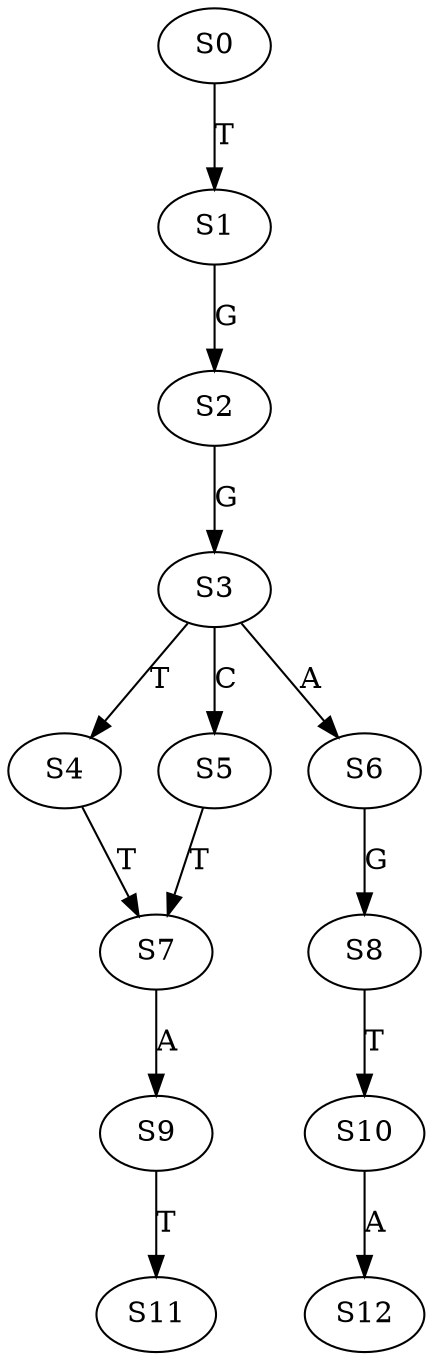 strict digraph  {
	S0 -> S1 [ label = T ];
	S1 -> S2 [ label = G ];
	S2 -> S3 [ label = G ];
	S3 -> S4 [ label = T ];
	S3 -> S5 [ label = C ];
	S3 -> S6 [ label = A ];
	S4 -> S7 [ label = T ];
	S5 -> S7 [ label = T ];
	S6 -> S8 [ label = G ];
	S7 -> S9 [ label = A ];
	S8 -> S10 [ label = T ];
	S9 -> S11 [ label = T ];
	S10 -> S12 [ label = A ];
}

